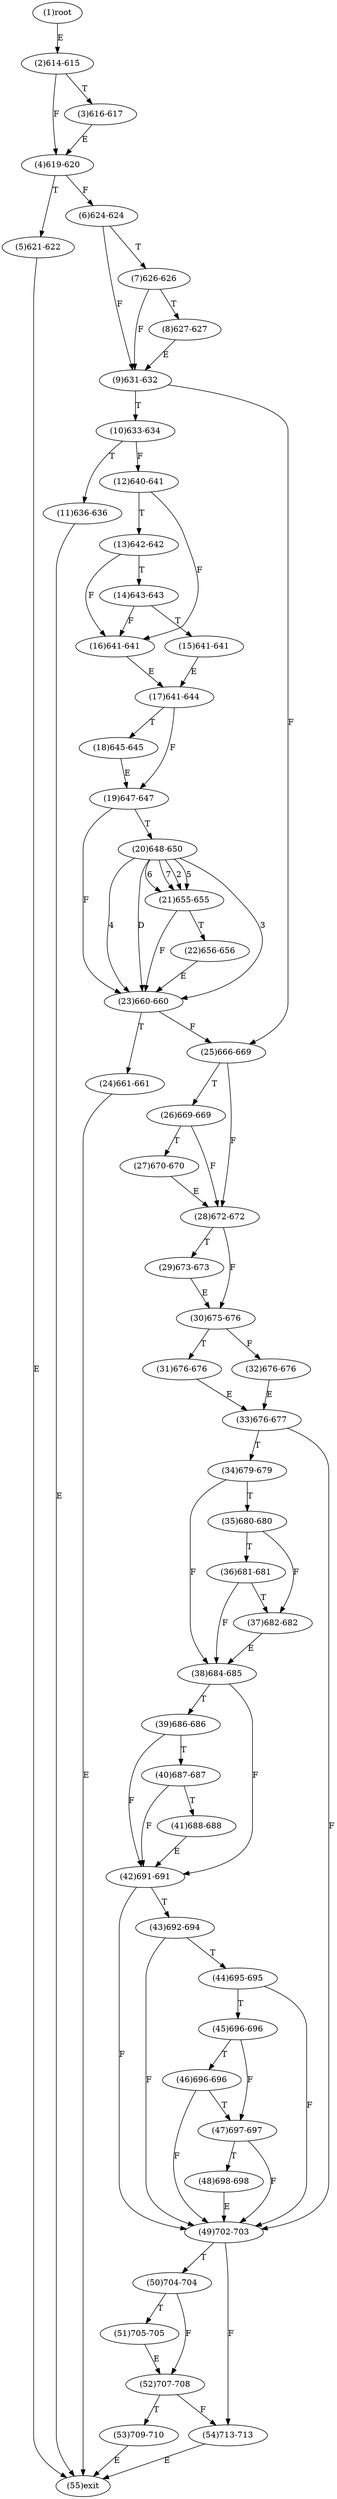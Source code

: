 digraph "" { 
1[ label="(1)root"];
2[ label="(2)614-615"];
3[ label="(3)616-617"];
4[ label="(4)619-620"];
5[ label="(5)621-622"];
6[ label="(6)624-624"];
7[ label="(7)626-626"];
8[ label="(8)627-627"];
9[ label="(9)631-632"];
10[ label="(10)633-634"];
11[ label="(11)636-636"];
12[ label="(12)640-641"];
13[ label="(13)642-642"];
14[ label="(14)643-643"];
15[ label="(15)641-641"];
17[ label="(17)641-644"];
16[ label="(16)641-641"];
19[ label="(19)647-647"];
18[ label="(18)645-645"];
21[ label="(21)655-655"];
20[ label="(20)648-650"];
23[ label="(23)660-660"];
22[ label="(22)656-656"];
25[ label="(25)666-669"];
24[ label="(24)661-661"];
27[ label="(27)670-670"];
26[ label="(26)669-669"];
29[ label="(29)673-673"];
28[ label="(28)672-672"];
31[ label="(31)676-676"];
30[ label="(30)675-676"];
34[ label="(34)679-679"];
35[ label="(35)680-680"];
32[ label="(32)676-676"];
33[ label="(33)676-677"];
38[ label="(38)684-685"];
39[ label="(39)686-686"];
36[ label="(36)681-681"];
37[ label="(37)682-682"];
42[ label="(42)691-691"];
43[ label="(43)692-694"];
40[ label="(40)687-687"];
41[ label="(41)688-688"];
46[ label="(46)696-696"];
47[ label="(47)697-697"];
44[ label="(44)695-695"];
45[ label="(45)696-696"];
51[ label="(51)705-705"];
50[ label="(50)704-704"];
49[ label="(49)702-703"];
48[ label="(48)698-698"];
55[ label="(55)exit"];
54[ label="(54)713-713"];
53[ label="(53)709-710"];
52[ label="(52)707-708"];
1->2[ label="E"];
2->4[ label="F"];
2->3[ label="T"];
3->4[ label="E"];
4->6[ label="F"];
4->5[ label="T"];
5->55[ label="E"];
6->9[ label="F"];
6->7[ label="T"];
7->9[ label="F"];
7->8[ label="T"];
8->9[ label="E"];
9->25[ label="F"];
9->10[ label="T"];
10->12[ label="F"];
10->11[ label="T"];
11->55[ label="E"];
12->16[ label="F"];
12->13[ label="T"];
13->16[ label="F"];
13->14[ label="T"];
14->16[ label="F"];
14->15[ label="T"];
15->17[ label="E"];
16->17[ label="E"];
17->19[ label="F"];
17->18[ label="T"];
18->19[ label="E"];
19->23[ label="F"];
19->20[ label="T"];
20->21[ label="2"];
20->23[ label="3"];
20->23[ label="4"];
20->21[ label="5"];
20->21[ label="6"];
20->21[ label="7"];
20->23[ label="D"];
21->23[ label="F"];
21->22[ label="T"];
22->23[ label="E"];
23->25[ label="F"];
23->24[ label="T"];
24->55[ label="E"];
25->28[ label="F"];
25->26[ label="T"];
26->28[ label="F"];
26->27[ label="T"];
27->28[ label="E"];
28->30[ label="F"];
28->29[ label="T"];
29->30[ label="E"];
30->32[ label="F"];
30->31[ label="T"];
31->33[ label="E"];
32->33[ label="E"];
33->49[ label="F"];
33->34[ label="T"];
34->38[ label="F"];
34->35[ label="T"];
35->37[ label="F"];
35->36[ label="T"];
36->38[ label="F"];
36->37[ label="T"];
37->38[ label="E"];
38->42[ label="F"];
38->39[ label="T"];
39->42[ label="F"];
39->40[ label="T"];
40->42[ label="F"];
40->41[ label="T"];
41->42[ label="E"];
42->49[ label="F"];
42->43[ label="T"];
43->49[ label="F"];
43->44[ label="T"];
44->49[ label="F"];
44->45[ label="T"];
45->47[ label="F"];
45->46[ label="T"];
46->49[ label="F"];
46->47[ label="T"];
47->49[ label="F"];
47->48[ label="T"];
48->49[ label="E"];
49->54[ label="F"];
49->50[ label="T"];
50->52[ label="F"];
50->51[ label="T"];
51->52[ label="E"];
52->54[ label="F"];
52->53[ label="T"];
53->55[ label="E"];
54->55[ label="E"];
}